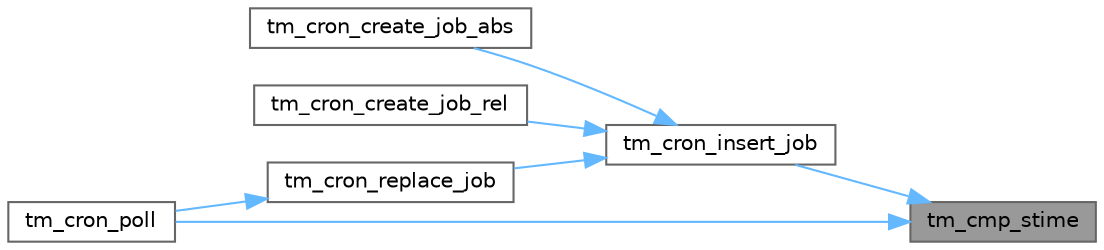 digraph "tm_cmp_stime"
{
 // INTERACTIVE_SVG=YES
 // LATEX_PDF_SIZE
  bgcolor="transparent";
  edge [fontname=Helvetica,fontsize=10,labelfontname=Helvetica,labelfontsize=10];
  node [fontname=Helvetica,fontsize=10,shape=box,height=0.2,width=0.4];
  rankdir="RL";
  Node1 [id="Node000001",label="tm_cmp_stime",height=0.2,width=0.4,color="gray40", fillcolor="grey60", style="filled", fontcolor="black",tooltip=" "];
  Node1 -> Node2 [id="edge1_Node000001_Node000002",dir="back",color="steelblue1",style="solid",tooltip=" "];
  Node2 [id="Node000002",label="tm_cron_insert_job",height=0.2,width=0.4,color="grey40", fillcolor="white", style="filled",URL="$cron_8c.html#abf90aa38172b4830afeb0a113be640eb",tooltip=" "];
  Node2 -> Node3 [id="edge2_Node000002_Node000003",dir="back",color="steelblue1",style="solid",tooltip=" "];
  Node3 [id="Node000003",label="tm_cron_create_job_abs",height=0.2,width=0.4,color="grey40", fillcolor="white", style="filled",URL="$cron_8c.html#a9ae8afbebc0998d4fa6bb927b7348634",tooltip=" "];
  Node2 -> Node4 [id="edge3_Node000002_Node000004",dir="back",color="steelblue1",style="solid",tooltip=" "];
  Node4 [id="Node000004",label="tm_cron_create_job_rel",height=0.2,width=0.4,color="grey40", fillcolor="white", style="filled",URL="$cron_8c.html#a5c2e85fb4b19fa8d232072c56f5636ed",tooltip=" "];
  Node2 -> Node5 [id="edge4_Node000002_Node000005",dir="back",color="steelblue1",style="solid",tooltip=" "];
  Node5 [id="Node000005",label="tm_cron_replace_job",height=0.2,width=0.4,color="grey40", fillcolor="white", style="filled",URL="$cron_8h.html#aa4dc612a9a51f266f2344d02ab4a4da8",tooltip=" "];
  Node5 -> Node6 [id="edge5_Node000005_Node000006",dir="back",color="steelblue1",style="solid",tooltip=" "];
  Node6 [id="Node000006",label="tm_cron_poll",height=0.2,width=0.4,color="grey40", fillcolor="white", style="filled",URL="$cron_8c.html#aba0331747ce8989a513b91f8f7b5fc0e",tooltip=" "];
  Node1 -> Node6 [id="edge6_Node000001_Node000006",dir="back",color="steelblue1",style="solid",tooltip=" "];
}
